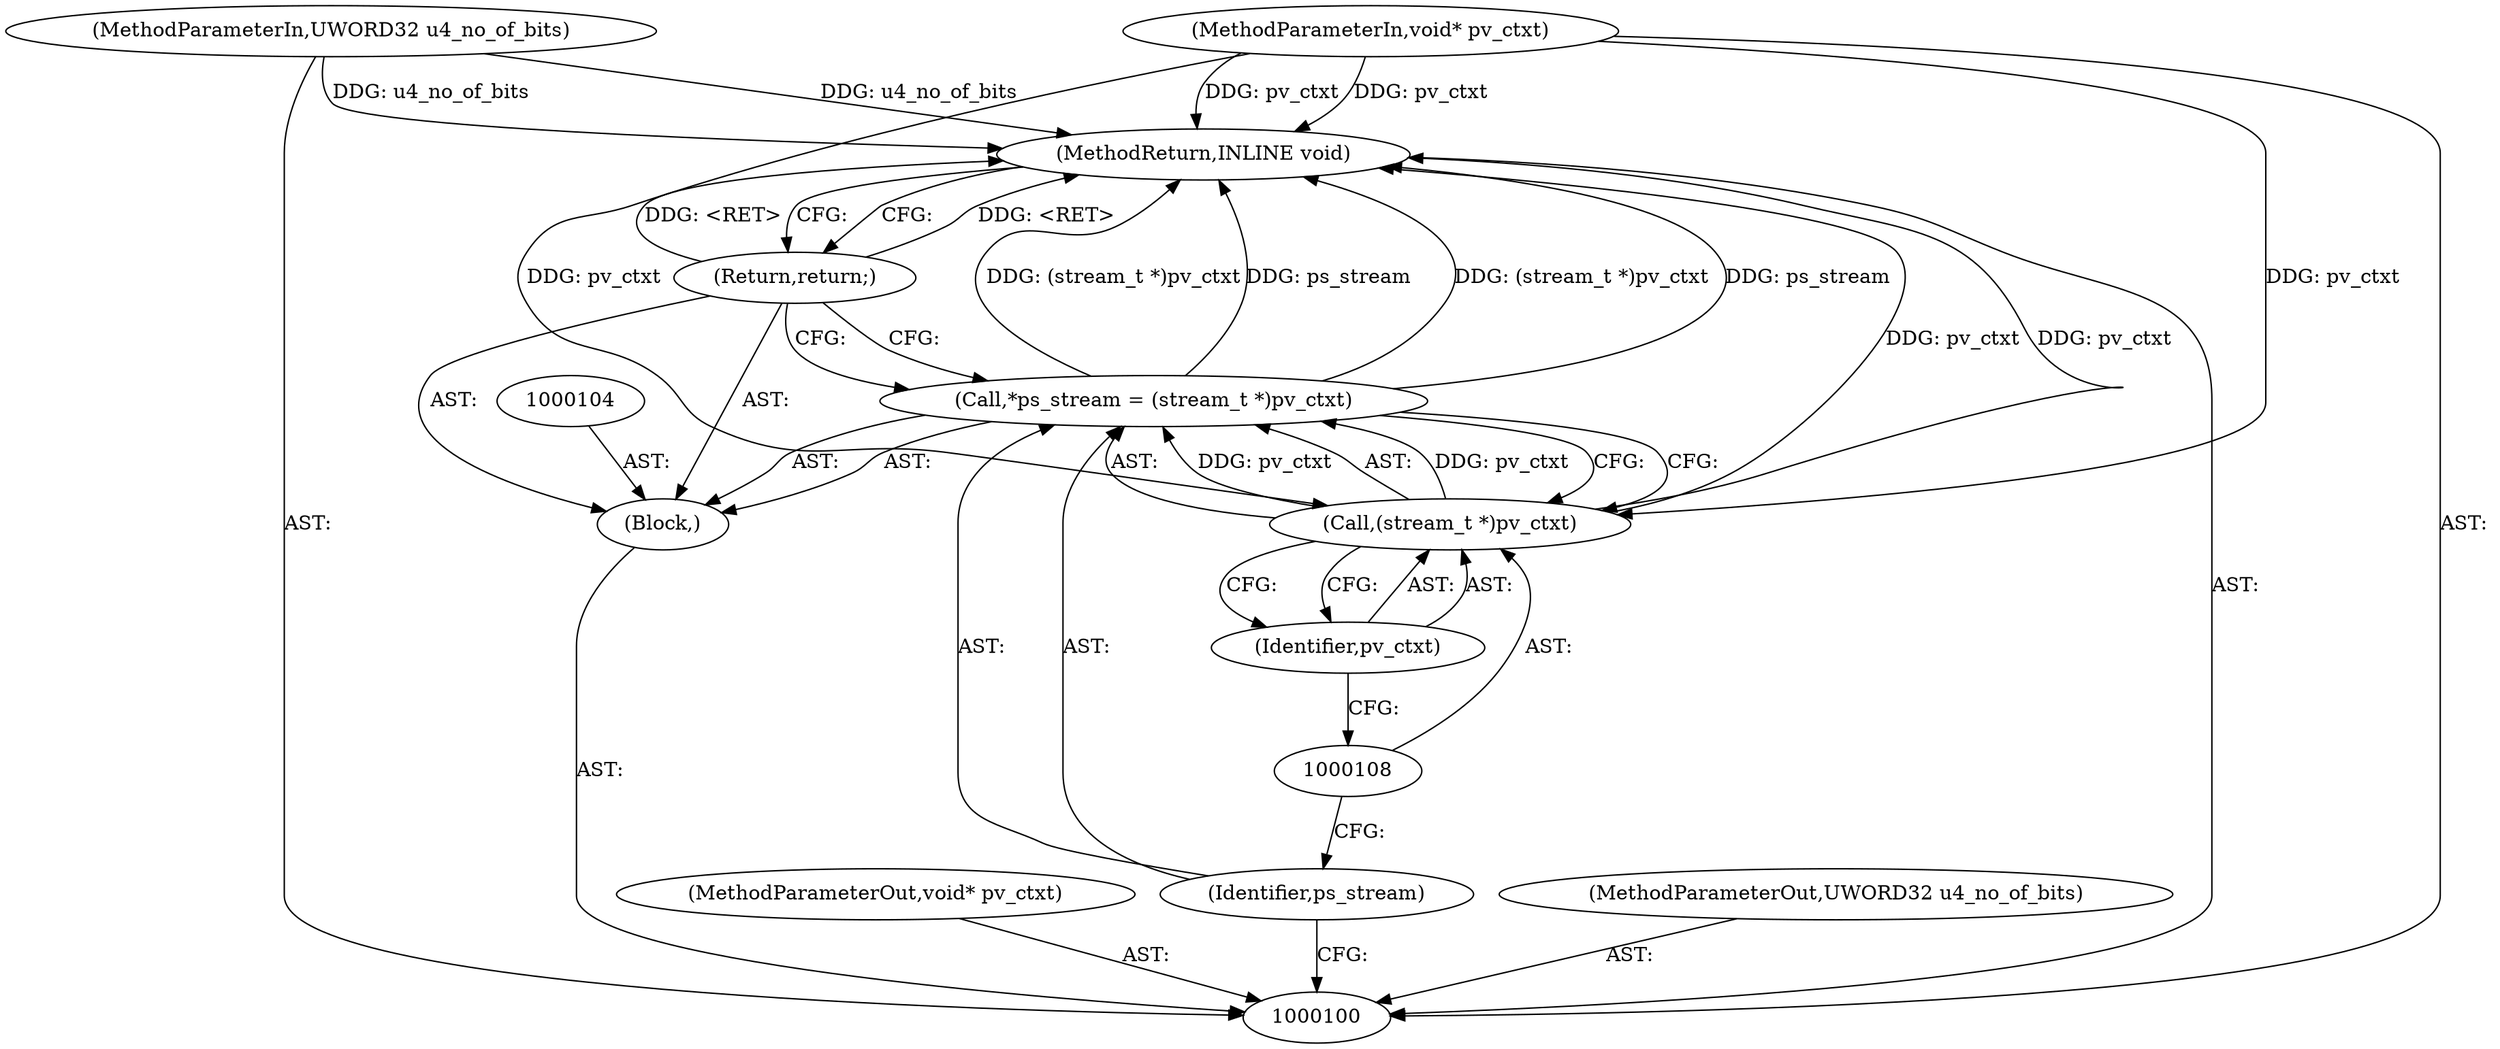 digraph "1_Android_ffab15eb80630dc799eb410855c93525b75233c3" {
"1000111" [label="(MethodReturn,INLINE void)"];
"1000101" [label="(MethodParameterIn,void* pv_ctxt)"];
"1000128" [label="(MethodParameterOut,void* pv_ctxt)"];
"1000102" [label="(MethodParameterIn,UWORD32 u4_no_of_bits)"];
"1000129" [label="(MethodParameterOut,UWORD32 u4_no_of_bits)"];
"1000103" [label="(Block,)"];
"1000105" [label="(Call,*ps_stream = (stream_t *)pv_ctxt)"];
"1000106" [label="(Identifier,ps_stream)"];
"1000107" [label="(Call,(stream_t *)pv_ctxt)"];
"1000109" [label="(Identifier,pv_ctxt)"];
"1000110" [label="(Return,return;)"];
"1000111" -> "1000100"  [label="AST: "];
"1000111" -> "1000110"  [label="CFG: "];
"1000105" -> "1000111"  [label="DDG: (stream_t *)pv_ctxt"];
"1000105" -> "1000111"  [label="DDG: ps_stream"];
"1000102" -> "1000111"  [label="DDG: u4_no_of_bits"];
"1000101" -> "1000111"  [label="DDG: pv_ctxt"];
"1000107" -> "1000111"  [label="DDG: pv_ctxt"];
"1000110" -> "1000111"  [label="DDG: <RET>"];
"1000101" -> "1000100"  [label="AST: "];
"1000101" -> "1000111"  [label="DDG: pv_ctxt"];
"1000101" -> "1000107"  [label="DDG: pv_ctxt"];
"1000128" -> "1000100"  [label="AST: "];
"1000102" -> "1000100"  [label="AST: "];
"1000102" -> "1000111"  [label="DDG: u4_no_of_bits"];
"1000129" -> "1000100"  [label="AST: "];
"1000103" -> "1000100"  [label="AST: "];
"1000104" -> "1000103"  [label="AST: "];
"1000105" -> "1000103"  [label="AST: "];
"1000110" -> "1000103"  [label="AST: "];
"1000105" -> "1000103"  [label="AST: "];
"1000105" -> "1000107"  [label="CFG: "];
"1000106" -> "1000105"  [label="AST: "];
"1000107" -> "1000105"  [label="AST: "];
"1000110" -> "1000105"  [label="CFG: "];
"1000105" -> "1000111"  [label="DDG: (stream_t *)pv_ctxt"];
"1000105" -> "1000111"  [label="DDG: ps_stream"];
"1000107" -> "1000105"  [label="DDG: pv_ctxt"];
"1000106" -> "1000105"  [label="AST: "];
"1000106" -> "1000100"  [label="CFG: "];
"1000108" -> "1000106"  [label="CFG: "];
"1000107" -> "1000105"  [label="AST: "];
"1000107" -> "1000109"  [label="CFG: "];
"1000108" -> "1000107"  [label="AST: "];
"1000109" -> "1000107"  [label="AST: "];
"1000105" -> "1000107"  [label="CFG: "];
"1000107" -> "1000111"  [label="DDG: pv_ctxt"];
"1000107" -> "1000105"  [label="DDG: pv_ctxt"];
"1000101" -> "1000107"  [label="DDG: pv_ctxt"];
"1000109" -> "1000107"  [label="AST: "];
"1000109" -> "1000108"  [label="CFG: "];
"1000107" -> "1000109"  [label="CFG: "];
"1000110" -> "1000103"  [label="AST: "];
"1000110" -> "1000105"  [label="CFG: "];
"1000111" -> "1000110"  [label="CFG: "];
"1000110" -> "1000111"  [label="DDG: <RET>"];
}
